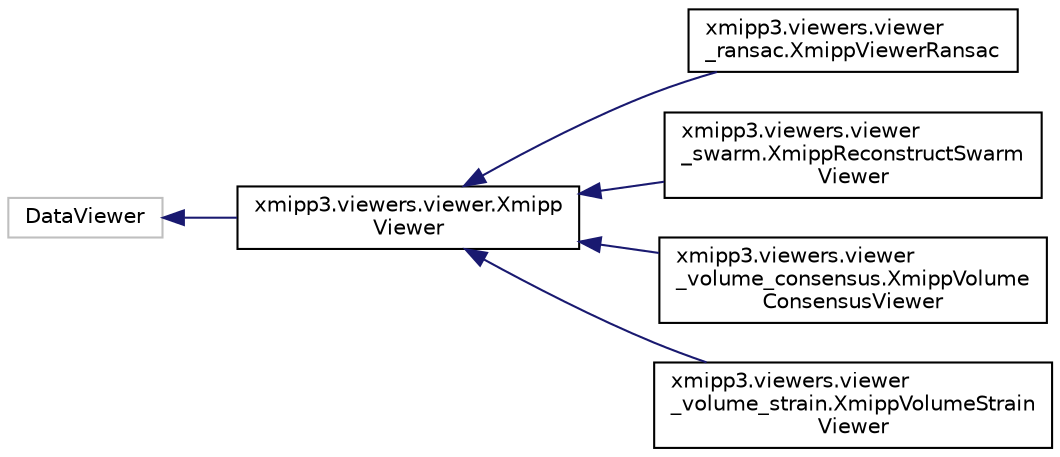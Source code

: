 digraph "Graphical Class Hierarchy"
{
  edge [fontname="Helvetica",fontsize="10",labelfontname="Helvetica",labelfontsize="10"];
  node [fontname="Helvetica",fontsize="10",shape=record];
  rankdir="LR";
  Node500 [label="DataViewer",height=0.2,width=0.4,color="grey75", fillcolor="white", style="filled"];
  Node500 -> Node0 [dir="back",color="midnightblue",fontsize="10",style="solid",fontname="Helvetica"];
  Node0 [label="xmipp3.viewers.viewer.Xmipp\lViewer",height=0.2,width=0.4,color="black", fillcolor="white", style="filled",URL="$classxmipp3_1_1viewers_1_1viewer_1_1XmippViewer.html"];
  Node0 -> Node1 [dir="back",color="midnightblue",fontsize="10",style="solid",fontname="Helvetica"];
  Node1 [label="xmipp3.viewers.viewer\l_ransac.XmippViewerRansac",height=0.2,width=0.4,color="black", fillcolor="white", style="filled",URL="$classxmipp3_1_1viewers_1_1viewer__ransac_1_1XmippViewerRansac.html"];
  Node0 -> Node2 [dir="back",color="midnightblue",fontsize="10",style="solid",fontname="Helvetica"];
  Node2 [label="xmipp3.viewers.viewer\l_swarm.XmippReconstructSwarm\lViewer",height=0.2,width=0.4,color="black", fillcolor="white", style="filled",URL="$classxmipp3_1_1viewers_1_1viewer__swarm_1_1XmippReconstructSwarmViewer.html"];
  Node0 -> Node3 [dir="back",color="midnightblue",fontsize="10",style="solid",fontname="Helvetica"];
  Node3 [label="xmipp3.viewers.viewer\l_volume_consensus.XmippVolume\lConsensusViewer",height=0.2,width=0.4,color="black", fillcolor="white", style="filled",URL="$classxmipp3_1_1viewers_1_1viewer__volume__consensus_1_1XmippVolumeConsensusViewer.html"];
  Node0 -> Node4 [dir="back",color="midnightblue",fontsize="10",style="solid",fontname="Helvetica"];
  Node4 [label="xmipp3.viewers.viewer\l_volume_strain.XmippVolumeStrain\lViewer",height=0.2,width=0.4,color="black", fillcolor="white", style="filled",URL="$classxmipp3_1_1viewers_1_1viewer__volume__strain_1_1XmippVolumeStrainViewer.html"];
}
